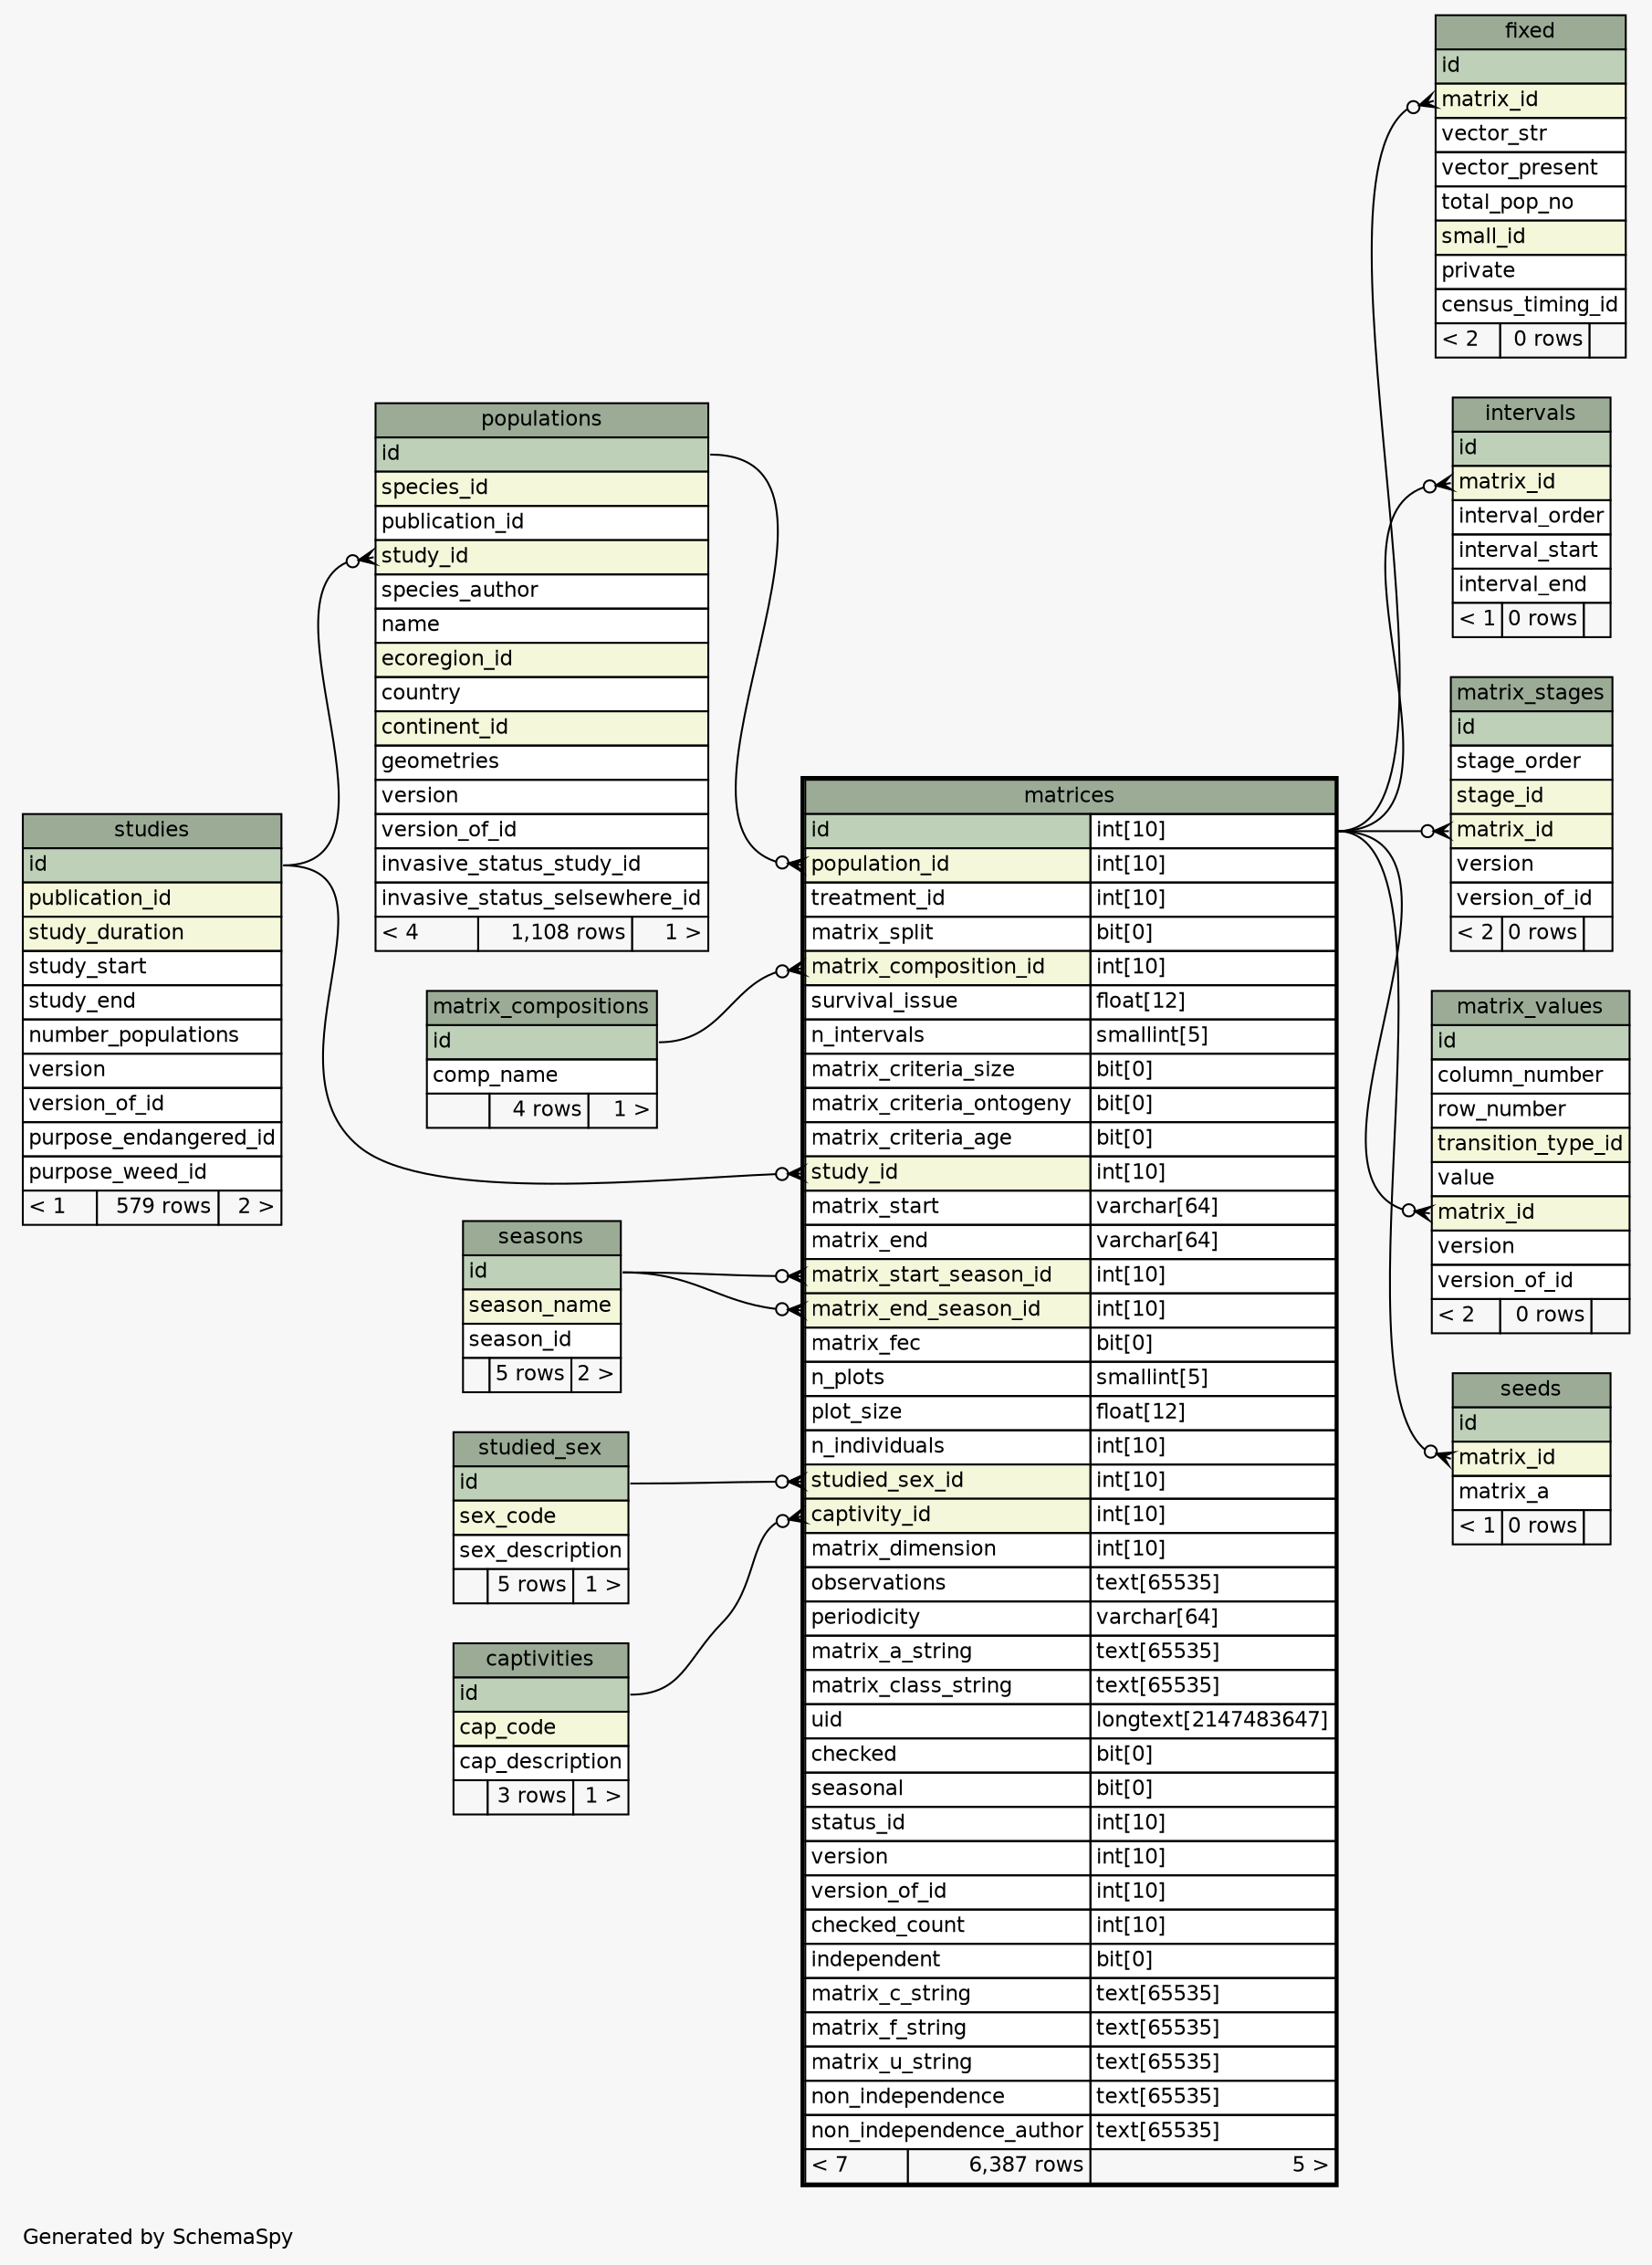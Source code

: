 // dot 2.38.0 on Mac OS X 10.11.5
// SchemaSpy rev 590
digraph "oneDegreeRelationshipsDiagram" {
  graph [
    rankdir="RL"
    bgcolor="#f7f7f7"
    label="\nGenerated by SchemaSpy"
    labeljust="l"
    nodesep="0.18"
    ranksep="0.46"
    fontname="Helvetica"
    fontsize="11"
  ];
  node [
    fontname="Helvetica"
    fontsize="11"
    shape="plaintext"
  ];
  edge [
    arrowsize="0.8"
  ];
  "fixed":"matrix_id":w -> "matrices":"id.type":e [arrowhead=none dir=back arrowtail=crowodot];
  "intervals":"matrix_id":w -> "matrices":"id.type":e [arrowhead=none dir=back arrowtail=crowodot];
  "matrices":"captivity_id":w -> "captivities":"id":e [arrowhead=none dir=back arrowtail=crowodot];
  "matrices":"matrix_composition_id":w -> "matrix_compositions":"id":e [arrowhead=none dir=back arrowtail=crowodot];
  "matrices":"matrix_end_season_id":w -> "seasons":"id":e [arrowhead=none dir=back arrowtail=crowodot];
  "matrices":"matrix_start_season_id":w -> "seasons":"id":e [arrowhead=none dir=back arrowtail=crowodot];
  "matrices":"population_id":w -> "populations":"id":e [arrowhead=none dir=back arrowtail=crowodot];
  "matrices":"studied_sex_id":w -> "studied_sex":"id":e [arrowhead=none dir=back arrowtail=crowodot];
  "matrices":"study_id":w -> "studies":"id":e [arrowhead=none dir=back arrowtail=crowodot];
  "matrix_stages":"matrix_id":w -> "matrices":"id.type":e [arrowhead=none dir=back arrowtail=crowodot];
  "matrix_values":"matrix_id":w -> "matrices":"id.type":e [arrowhead=none dir=back arrowtail=crowodot];
  "populations":"study_id":w -> "studies":"id":e [arrowhead=none dir=back arrowtail=crowodot];
  "seeds":"matrix_id":w -> "matrices":"id.type":e [arrowhead=none dir=back arrowtail=crowodot];
  "captivities" [
    label=<
    <TABLE BORDER="0" CELLBORDER="1" CELLSPACING="0" BGCOLOR="#ffffff">
      <TR><TD COLSPAN="3" BGCOLOR="#9bab96" ALIGN="CENTER">captivities</TD></TR>
      <TR><TD PORT="id" COLSPAN="3" BGCOLOR="#bed1b8" ALIGN="LEFT">id</TD></TR>
      <TR><TD PORT="cap_code" COLSPAN="3" BGCOLOR="#f4f7da" ALIGN="LEFT">cap_code</TD></TR>
      <TR><TD PORT="cap_description" COLSPAN="3" ALIGN="LEFT">cap_description</TD></TR>
      <TR><TD ALIGN="LEFT" BGCOLOR="#f7f7f7">  </TD><TD ALIGN="RIGHT" BGCOLOR="#f7f7f7">3 rows</TD><TD ALIGN="RIGHT" BGCOLOR="#f7f7f7">1 &gt;</TD></TR>
    </TABLE>>
    URL="captivities.html"
    tooltip="captivities"
  ];
  "fixed" [
    label=<
    <TABLE BORDER="0" CELLBORDER="1" CELLSPACING="0" BGCOLOR="#ffffff">
      <TR><TD COLSPAN="3" BGCOLOR="#9bab96" ALIGN="CENTER">fixed</TD></TR>
      <TR><TD PORT="id" COLSPAN="3" BGCOLOR="#bed1b8" ALIGN="LEFT">id</TD></TR>
      <TR><TD PORT="matrix_id" COLSPAN="3" BGCOLOR="#f4f7da" ALIGN="LEFT">matrix_id</TD></TR>
      <TR><TD PORT="vector_str" COLSPAN="3" ALIGN="LEFT">vector_str</TD></TR>
      <TR><TD PORT="vector_present" COLSPAN="3" ALIGN="LEFT">vector_present</TD></TR>
      <TR><TD PORT="total_pop_no" COLSPAN="3" ALIGN="LEFT">total_pop_no</TD></TR>
      <TR><TD PORT="small_id" COLSPAN="3" BGCOLOR="#f4f7da" ALIGN="LEFT">small_id</TD></TR>
      <TR><TD PORT="private" COLSPAN="3" ALIGN="LEFT">private</TD></TR>
      <TR><TD PORT="census_timing_id" COLSPAN="3" ALIGN="LEFT">census_timing_id</TD></TR>
      <TR><TD ALIGN="LEFT" BGCOLOR="#f7f7f7">&lt; 2</TD><TD ALIGN="RIGHT" BGCOLOR="#f7f7f7">0 rows</TD><TD ALIGN="RIGHT" BGCOLOR="#f7f7f7">  </TD></TR>
    </TABLE>>
    URL="fixed.html"
    tooltip="fixed"
  ];
  "intervals" [
    label=<
    <TABLE BORDER="0" CELLBORDER="1" CELLSPACING="0" BGCOLOR="#ffffff">
      <TR><TD COLSPAN="3" BGCOLOR="#9bab96" ALIGN="CENTER">intervals</TD></TR>
      <TR><TD PORT="id" COLSPAN="3" BGCOLOR="#bed1b8" ALIGN="LEFT">id</TD></TR>
      <TR><TD PORT="matrix_id" COLSPAN="3" BGCOLOR="#f4f7da" ALIGN="LEFT">matrix_id</TD></TR>
      <TR><TD PORT="interval_order" COLSPAN="3" ALIGN="LEFT">interval_order</TD></TR>
      <TR><TD PORT="interval_start" COLSPAN="3" ALIGN="LEFT">interval_start</TD></TR>
      <TR><TD PORT="interval_end" COLSPAN="3" ALIGN="LEFT">interval_end</TD></TR>
      <TR><TD ALIGN="LEFT" BGCOLOR="#f7f7f7">&lt; 1</TD><TD ALIGN="RIGHT" BGCOLOR="#f7f7f7">0 rows</TD><TD ALIGN="RIGHT" BGCOLOR="#f7f7f7">  </TD></TR>
    </TABLE>>
    URL="intervals.html"
    tooltip="intervals"
  ];
  "matrices" [
    label=<
    <TABLE BORDER="2" CELLBORDER="1" CELLSPACING="0" BGCOLOR="#ffffff">
      <TR><TD COLSPAN="3" BGCOLOR="#9bab96" ALIGN="CENTER">matrices</TD></TR>
      <TR><TD PORT="id" COLSPAN="2" BGCOLOR="#bed1b8" ALIGN="LEFT">id</TD><TD PORT="id.type" ALIGN="LEFT">int[10]</TD></TR>
      <TR><TD PORT="population_id" COLSPAN="2" BGCOLOR="#f4f7da" ALIGN="LEFT">population_id</TD><TD PORT="population_id.type" ALIGN="LEFT">int[10]</TD></TR>
      <TR><TD PORT="treatment_id" COLSPAN="2" ALIGN="LEFT">treatment_id</TD><TD PORT="treatment_id.type" ALIGN="LEFT">int[10]</TD></TR>
      <TR><TD PORT="matrix_split" COLSPAN="2" ALIGN="LEFT">matrix_split</TD><TD PORT="matrix_split.type" ALIGN="LEFT">bit[0]</TD></TR>
      <TR><TD PORT="matrix_composition_id" COLSPAN="2" BGCOLOR="#f4f7da" ALIGN="LEFT">matrix_composition_id</TD><TD PORT="matrix_composition_id.type" ALIGN="LEFT">int[10]</TD></TR>
      <TR><TD PORT="survival_issue" COLSPAN="2" ALIGN="LEFT">survival_issue</TD><TD PORT="survival_issue.type" ALIGN="LEFT">float[12]</TD></TR>
      <TR><TD PORT="n_intervals" COLSPAN="2" ALIGN="LEFT">n_intervals</TD><TD PORT="n_intervals.type" ALIGN="LEFT">smallint[5]</TD></TR>
      <TR><TD PORT="matrix_criteria_size" COLSPAN="2" ALIGN="LEFT">matrix_criteria_size</TD><TD PORT="matrix_criteria_size.type" ALIGN="LEFT">bit[0]</TD></TR>
      <TR><TD PORT="matrix_criteria_ontogeny" COLSPAN="2" ALIGN="LEFT">matrix_criteria_ontogeny</TD><TD PORT="matrix_criteria_ontogeny.type" ALIGN="LEFT">bit[0]</TD></TR>
      <TR><TD PORT="matrix_criteria_age" COLSPAN="2" ALIGN="LEFT">matrix_criteria_age</TD><TD PORT="matrix_criteria_age.type" ALIGN="LEFT">bit[0]</TD></TR>
      <TR><TD PORT="study_id" COLSPAN="2" BGCOLOR="#f4f7da" ALIGN="LEFT">study_id</TD><TD PORT="study_id.type" ALIGN="LEFT">int[10]</TD></TR>
      <TR><TD PORT="matrix_start" COLSPAN="2" ALIGN="LEFT">matrix_start</TD><TD PORT="matrix_start.type" ALIGN="LEFT">varchar[64]</TD></TR>
      <TR><TD PORT="matrix_end" COLSPAN="2" ALIGN="LEFT">matrix_end</TD><TD PORT="matrix_end.type" ALIGN="LEFT">varchar[64]</TD></TR>
      <TR><TD PORT="matrix_start_season_id" COLSPAN="2" BGCOLOR="#f4f7da" ALIGN="LEFT">matrix_start_season_id</TD><TD PORT="matrix_start_season_id.type" ALIGN="LEFT">int[10]</TD></TR>
      <TR><TD PORT="matrix_end_season_id" COLSPAN="2" BGCOLOR="#f4f7da" ALIGN="LEFT">matrix_end_season_id</TD><TD PORT="matrix_end_season_id.type" ALIGN="LEFT">int[10]</TD></TR>
      <TR><TD PORT="matrix_fec" COLSPAN="2" ALIGN="LEFT">matrix_fec</TD><TD PORT="matrix_fec.type" ALIGN="LEFT">bit[0]</TD></TR>
      <TR><TD PORT="n_plots" COLSPAN="2" ALIGN="LEFT">n_plots</TD><TD PORT="n_plots.type" ALIGN="LEFT">smallint[5]</TD></TR>
      <TR><TD PORT="plot_size" COLSPAN="2" ALIGN="LEFT">plot_size</TD><TD PORT="plot_size.type" ALIGN="LEFT">float[12]</TD></TR>
      <TR><TD PORT="n_individuals" COLSPAN="2" ALIGN="LEFT">n_individuals</TD><TD PORT="n_individuals.type" ALIGN="LEFT">int[10]</TD></TR>
      <TR><TD PORT="studied_sex_id" COLSPAN="2" BGCOLOR="#f4f7da" ALIGN="LEFT">studied_sex_id</TD><TD PORT="studied_sex_id.type" ALIGN="LEFT">int[10]</TD></TR>
      <TR><TD PORT="captivity_id" COLSPAN="2" BGCOLOR="#f4f7da" ALIGN="LEFT">captivity_id</TD><TD PORT="captivity_id.type" ALIGN="LEFT">int[10]</TD></TR>
      <TR><TD PORT="matrix_dimension" COLSPAN="2" ALIGN="LEFT">matrix_dimension</TD><TD PORT="matrix_dimension.type" ALIGN="LEFT">int[10]</TD></TR>
      <TR><TD PORT="observations" COLSPAN="2" ALIGN="LEFT">observations</TD><TD PORT="observations.type" ALIGN="LEFT">text[65535]</TD></TR>
      <TR><TD PORT="periodicity" COLSPAN="2" ALIGN="LEFT">periodicity</TD><TD PORT="periodicity.type" ALIGN="LEFT">varchar[64]</TD></TR>
      <TR><TD PORT="matrix_a_string" COLSPAN="2" ALIGN="LEFT">matrix_a_string</TD><TD PORT="matrix_a_string.type" ALIGN="LEFT">text[65535]</TD></TR>
      <TR><TD PORT="matrix_class_string" COLSPAN="2" ALIGN="LEFT">matrix_class_string</TD><TD PORT="matrix_class_string.type" ALIGN="LEFT">text[65535]</TD></TR>
      <TR><TD PORT="uid" COLSPAN="2" ALIGN="LEFT">uid</TD><TD PORT="uid.type" ALIGN="LEFT">longtext[2147483647]</TD></TR>
      <TR><TD PORT="checked" COLSPAN="2" ALIGN="LEFT">checked</TD><TD PORT="checked.type" ALIGN="LEFT">bit[0]</TD></TR>
      <TR><TD PORT="seasonal" COLSPAN="2" ALIGN="LEFT">seasonal</TD><TD PORT="seasonal.type" ALIGN="LEFT">bit[0]</TD></TR>
      <TR><TD PORT="status_id" COLSPAN="2" ALIGN="LEFT">status_id</TD><TD PORT="status_id.type" ALIGN="LEFT">int[10]</TD></TR>
      <TR><TD PORT="version" COLSPAN="2" ALIGN="LEFT">version</TD><TD PORT="version.type" ALIGN="LEFT">int[10]</TD></TR>
      <TR><TD PORT="version_of_id" COLSPAN="2" ALIGN="LEFT">version_of_id</TD><TD PORT="version_of_id.type" ALIGN="LEFT">int[10]</TD></TR>
      <TR><TD PORT="checked_count" COLSPAN="2" ALIGN="LEFT">checked_count</TD><TD PORT="checked_count.type" ALIGN="LEFT">int[10]</TD></TR>
      <TR><TD PORT="independent" COLSPAN="2" ALIGN="LEFT">independent</TD><TD PORT="independent.type" ALIGN="LEFT">bit[0]</TD></TR>
      <TR><TD PORT="matrix_c_string" COLSPAN="2" ALIGN="LEFT">matrix_c_string</TD><TD PORT="matrix_c_string.type" ALIGN="LEFT">text[65535]</TD></TR>
      <TR><TD PORT="matrix_f_string" COLSPAN="2" ALIGN="LEFT">matrix_f_string</TD><TD PORT="matrix_f_string.type" ALIGN="LEFT">text[65535]</TD></TR>
      <TR><TD PORT="matrix_u_string" COLSPAN="2" ALIGN="LEFT">matrix_u_string</TD><TD PORT="matrix_u_string.type" ALIGN="LEFT">text[65535]</TD></TR>
      <TR><TD PORT="non_independence" COLSPAN="2" ALIGN="LEFT">non_independence</TD><TD PORT="non_independence.type" ALIGN="LEFT">text[65535]</TD></TR>
      <TR><TD PORT="non_independence_author" COLSPAN="2" ALIGN="LEFT">non_independence_author</TD><TD PORT="non_independence_author.type" ALIGN="LEFT">text[65535]</TD></TR>
      <TR><TD ALIGN="LEFT" BGCOLOR="#f7f7f7">&lt; 7</TD><TD ALIGN="RIGHT" BGCOLOR="#f7f7f7">6,387 rows</TD><TD ALIGN="RIGHT" BGCOLOR="#f7f7f7">5 &gt;</TD></TR>
    </TABLE>>
    URL="matrices.html"
    tooltip="matrices"
  ];
  "matrix_compositions" [
    label=<
    <TABLE BORDER="0" CELLBORDER="1" CELLSPACING="0" BGCOLOR="#ffffff">
      <TR><TD COLSPAN="3" BGCOLOR="#9bab96" ALIGN="CENTER">matrix_compositions</TD></TR>
      <TR><TD PORT="id" COLSPAN="3" BGCOLOR="#bed1b8" ALIGN="LEFT">id</TD></TR>
      <TR><TD PORT="comp_name" COLSPAN="3" ALIGN="LEFT">comp_name</TD></TR>
      <TR><TD ALIGN="LEFT" BGCOLOR="#f7f7f7">  </TD><TD ALIGN="RIGHT" BGCOLOR="#f7f7f7">4 rows</TD><TD ALIGN="RIGHT" BGCOLOR="#f7f7f7">1 &gt;</TD></TR>
    </TABLE>>
    URL="matrix_compositions.html"
    tooltip="matrix_compositions"
  ];
  "matrix_stages" [
    label=<
    <TABLE BORDER="0" CELLBORDER="1" CELLSPACING="0" BGCOLOR="#ffffff">
      <TR><TD COLSPAN="3" BGCOLOR="#9bab96" ALIGN="CENTER">matrix_stages</TD></TR>
      <TR><TD PORT="id" COLSPAN="3" BGCOLOR="#bed1b8" ALIGN="LEFT">id</TD></TR>
      <TR><TD PORT="stage_order" COLSPAN="3" ALIGN="LEFT">stage_order</TD></TR>
      <TR><TD PORT="stage_id" COLSPAN="3" BGCOLOR="#f4f7da" ALIGN="LEFT">stage_id</TD></TR>
      <TR><TD PORT="matrix_id" COLSPAN="3" BGCOLOR="#f4f7da" ALIGN="LEFT">matrix_id</TD></TR>
      <TR><TD PORT="version" COLSPAN="3" ALIGN="LEFT">version</TD></TR>
      <TR><TD PORT="version_of_id" COLSPAN="3" ALIGN="LEFT">version_of_id</TD></TR>
      <TR><TD ALIGN="LEFT" BGCOLOR="#f7f7f7">&lt; 2</TD><TD ALIGN="RIGHT" BGCOLOR="#f7f7f7">0 rows</TD><TD ALIGN="RIGHT" BGCOLOR="#f7f7f7">  </TD></TR>
    </TABLE>>
    URL="matrix_stages.html"
    tooltip="matrix_stages"
  ];
  "matrix_values" [
    label=<
    <TABLE BORDER="0" CELLBORDER="1" CELLSPACING="0" BGCOLOR="#ffffff">
      <TR><TD COLSPAN="3" BGCOLOR="#9bab96" ALIGN="CENTER">matrix_values</TD></TR>
      <TR><TD PORT="id" COLSPAN="3" BGCOLOR="#bed1b8" ALIGN="LEFT">id</TD></TR>
      <TR><TD PORT="column_number" COLSPAN="3" ALIGN="LEFT">column_number</TD></TR>
      <TR><TD PORT="row_number" COLSPAN="3" ALIGN="LEFT">row_number</TD></TR>
      <TR><TD PORT="transition_type_id" COLSPAN="3" BGCOLOR="#f4f7da" ALIGN="LEFT">transition_type_id</TD></TR>
      <TR><TD PORT="value" COLSPAN="3" ALIGN="LEFT">value</TD></TR>
      <TR><TD PORT="matrix_id" COLSPAN="3" BGCOLOR="#f4f7da" ALIGN="LEFT">matrix_id</TD></TR>
      <TR><TD PORT="version" COLSPAN="3" ALIGN="LEFT">version</TD></TR>
      <TR><TD PORT="version_of_id" COLSPAN="3" ALIGN="LEFT">version_of_id</TD></TR>
      <TR><TD ALIGN="LEFT" BGCOLOR="#f7f7f7">&lt; 2</TD><TD ALIGN="RIGHT" BGCOLOR="#f7f7f7">0 rows</TD><TD ALIGN="RIGHT" BGCOLOR="#f7f7f7">  </TD></TR>
    </TABLE>>
    URL="matrix_values.html"
    tooltip="matrix_values"
  ];
  "populations" [
    label=<
    <TABLE BORDER="0" CELLBORDER="1" CELLSPACING="0" BGCOLOR="#ffffff">
      <TR><TD COLSPAN="3" BGCOLOR="#9bab96" ALIGN="CENTER">populations</TD></TR>
      <TR><TD PORT="id" COLSPAN="3" BGCOLOR="#bed1b8" ALIGN="LEFT">id</TD></TR>
      <TR><TD PORT="species_id" COLSPAN="3" BGCOLOR="#f4f7da" ALIGN="LEFT">species_id</TD></TR>
      <TR><TD PORT="publication_id" COLSPAN="3" ALIGN="LEFT">publication_id</TD></TR>
      <TR><TD PORT="study_id" COLSPAN="3" BGCOLOR="#f4f7da" ALIGN="LEFT">study_id</TD></TR>
      <TR><TD PORT="species_author" COLSPAN="3" ALIGN="LEFT">species_author</TD></TR>
      <TR><TD PORT="name" COLSPAN="3" ALIGN="LEFT">name</TD></TR>
      <TR><TD PORT="ecoregion_id" COLSPAN="3" BGCOLOR="#f4f7da" ALIGN="LEFT">ecoregion_id</TD></TR>
      <TR><TD PORT="country" COLSPAN="3" ALIGN="LEFT">country</TD></TR>
      <TR><TD PORT="continent_id" COLSPAN="3" BGCOLOR="#f4f7da" ALIGN="LEFT">continent_id</TD></TR>
      <TR><TD PORT="geometries" COLSPAN="3" ALIGN="LEFT">geometries</TD></TR>
      <TR><TD PORT="version" COLSPAN="3" ALIGN="LEFT">version</TD></TR>
      <TR><TD PORT="version_of_id" COLSPAN="3" ALIGN="LEFT">version_of_id</TD></TR>
      <TR><TD PORT="invasive_status_study_id" COLSPAN="3" ALIGN="LEFT">invasive_status_study_id</TD></TR>
      <TR><TD PORT="invasive_status_selsewhere_id" COLSPAN="3" ALIGN="LEFT">invasive_status_selsewhere_id</TD></TR>
      <TR><TD ALIGN="LEFT" BGCOLOR="#f7f7f7">&lt; 4</TD><TD ALIGN="RIGHT" BGCOLOR="#f7f7f7">1,108 rows</TD><TD ALIGN="RIGHT" BGCOLOR="#f7f7f7">1 &gt;</TD></TR>
    </TABLE>>
    URL="populations.html"
    tooltip="populations"
  ];
  "seasons" [
    label=<
    <TABLE BORDER="0" CELLBORDER="1" CELLSPACING="0" BGCOLOR="#ffffff">
      <TR><TD COLSPAN="3" BGCOLOR="#9bab96" ALIGN="CENTER">seasons</TD></TR>
      <TR><TD PORT="id" COLSPAN="3" BGCOLOR="#bed1b8" ALIGN="LEFT">id</TD></TR>
      <TR><TD PORT="season_name" COLSPAN="3" BGCOLOR="#f4f7da" ALIGN="LEFT">season_name</TD></TR>
      <TR><TD PORT="season_id" COLSPAN="3" ALIGN="LEFT">season_id</TD></TR>
      <TR><TD ALIGN="LEFT" BGCOLOR="#f7f7f7">  </TD><TD ALIGN="RIGHT" BGCOLOR="#f7f7f7">5 rows</TD><TD ALIGN="RIGHT" BGCOLOR="#f7f7f7">2 &gt;</TD></TR>
    </TABLE>>
    URL="seasons.html"
    tooltip="seasons"
  ];
  "seeds" [
    label=<
    <TABLE BORDER="0" CELLBORDER="1" CELLSPACING="0" BGCOLOR="#ffffff">
      <TR><TD COLSPAN="3" BGCOLOR="#9bab96" ALIGN="CENTER">seeds</TD></TR>
      <TR><TD PORT="id" COLSPAN="3" BGCOLOR="#bed1b8" ALIGN="LEFT">id</TD></TR>
      <TR><TD PORT="matrix_id" COLSPAN="3" BGCOLOR="#f4f7da" ALIGN="LEFT">matrix_id</TD></TR>
      <TR><TD PORT="matrix_a" COLSPAN="3" ALIGN="LEFT">matrix_a</TD></TR>
      <TR><TD ALIGN="LEFT" BGCOLOR="#f7f7f7">&lt; 1</TD><TD ALIGN="RIGHT" BGCOLOR="#f7f7f7">0 rows</TD><TD ALIGN="RIGHT" BGCOLOR="#f7f7f7">  </TD></TR>
    </TABLE>>
    URL="seeds.html"
    tooltip="seeds"
  ];
  "studied_sex" [
    label=<
    <TABLE BORDER="0" CELLBORDER="1" CELLSPACING="0" BGCOLOR="#ffffff">
      <TR><TD COLSPAN="3" BGCOLOR="#9bab96" ALIGN="CENTER">studied_sex</TD></TR>
      <TR><TD PORT="id" COLSPAN="3" BGCOLOR="#bed1b8" ALIGN="LEFT">id</TD></TR>
      <TR><TD PORT="sex_code" COLSPAN="3" BGCOLOR="#f4f7da" ALIGN="LEFT">sex_code</TD></TR>
      <TR><TD PORT="sex_description" COLSPAN="3" ALIGN="LEFT">sex_description</TD></TR>
      <TR><TD ALIGN="LEFT" BGCOLOR="#f7f7f7">  </TD><TD ALIGN="RIGHT" BGCOLOR="#f7f7f7">5 rows</TD><TD ALIGN="RIGHT" BGCOLOR="#f7f7f7">1 &gt;</TD></TR>
    </TABLE>>
    URL="studied_sex.html"
    tooltip="studied_sex"
  ];
  "studies" [
    label=<
    <TABLE BORDER="0" CELLBORDER="1" CELLSPACING="0" BGCOLOR="#ffffff">
      <TR><TD COLSPAN="3" BGCOLOR="#9bab96" ALIGN="CENTER">studies</TD></TR>
      <TR><TD PORT="id" COLSPAN="3" BGCOLOR="#bed1b8" ALIGN="LEFT">id</TD></TR>
      <TR><TD PORT="publication_id" COLSPAN="3" BGCOLOR="#f4f7da" ALIGN="LEFT">publication_id</TD></TR>
      <TR><TD PORT="study_duration" COLSPAN="3" BGCOLOR="#f4f7da" ALIGN="LEFT">study_duration</TD></TR>
      <TR><TD PORT="study_start" COLSPAN="3" ALIGN="LEFT">study_start</TD></TR>
      <TR><TD PORT="study_end" COLSPAN="3" ALIGN="LEFT">study_end</TD></TR>
      <TR><TD PORT="number_populations" COLSPAN="3" ALIGN="LEFT">number_populations</TD></TR>
      <TR><TD PORT="version" COLSPAN="3" ALIGN="LEFT">version</TD></TR>
      <TR><TD PORT="version_of_id" COLSPAN="3" ALIGN="LEFT">version_of_id</TD></TR>
      <TR><TD PORT="purpose_endangered_id" COLSPAN="3" ALIGN="LEFT">purpose_endangered_id</TD></TR>
      <TR><TD PORT="purpose_weed_id" COLSPAN="3" ALIGN="LEFT">purpose_weed_id</TD></TR>
      <TR><TD ALIGN="LEFT" BGCOLOR="#f7f7f7">&lt; 1</TD><TD ALIGN="RIGHT" BGCOLOR="#f7f7f7">579 rows</TD><TD ALIGN="RIGHT" BGCOLOR="#f7f7f7">2 &gt;</TD></TR>
    </TABLE>>
    URL="studies.html"
    tooltip="studies"
  ];
}
